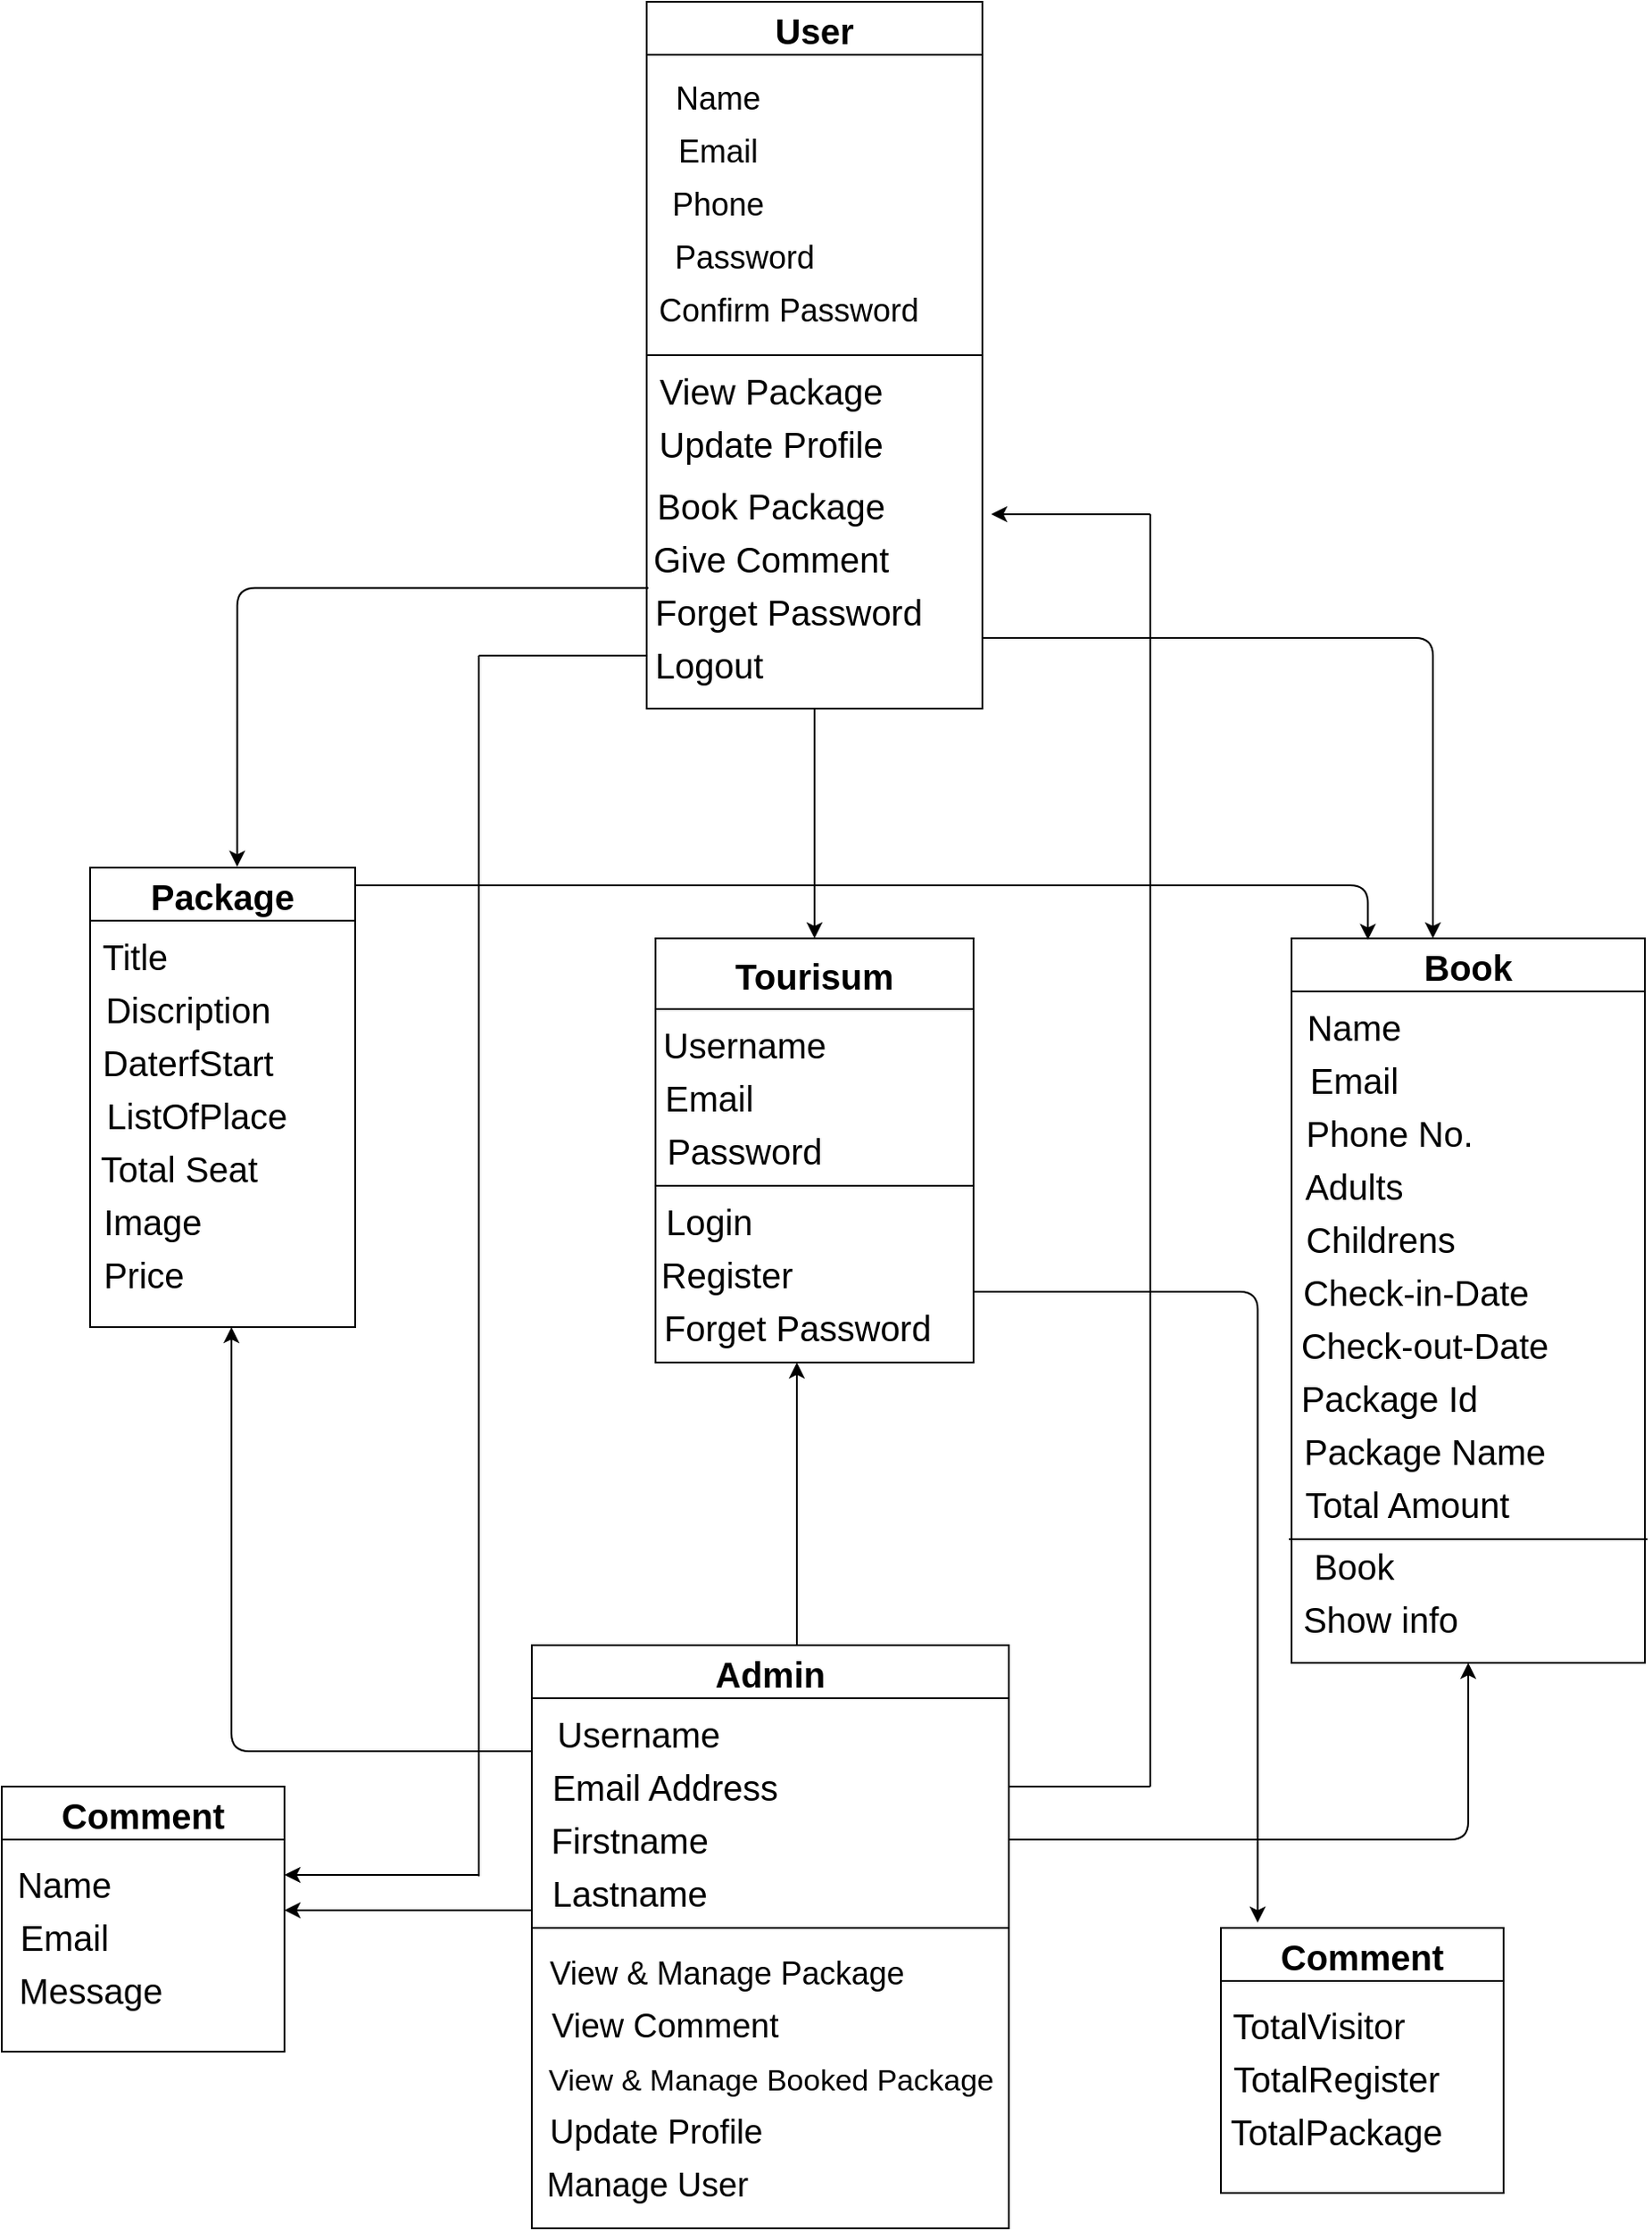 <mxfile version="13.9.9" type="device"><diagram id="Xx6DCcArmuhsKfWmKoqV" name="Page-1"><mxGraphModel dx="1024" dy="592" grid="1" gridSize="10" guides="1" tooltips="1" connect="1" arrows="1" fold="1" page="1" pageScale="2" pageWidth="850" pageHeight="1100" math="0" shadow="0"><root><mxCell id="0"/><mxCell id="1" parent="0"/><mxCell id="Of_IZKXCRCVqRthLqk8g-1" value="User" style="swimlane;startSize=30;fontSize=20;direction=east;" vertex="1" parent="1"><mxGeometry x="435" y="110" width="190" height="400" as="geometry"/></mxCell><mxCell id="Of_IZKXCRCVqRthLqk8g-2" value="Name" style="text;html=1;align=center;verticalAlign=middle;resizable=0;points=[];autosize=1;fontSize=18;" vertex="1" parent="Of_IZKXCRCVqRthLqk8g-1"><mxGeometry x="10" y="40" width="60" height="30" as="geometry"/></mxCell><mxCell id="Of_IZKXCRCVqRthLqk8g-4" value="Phone" style="text;html=1;align=center;verticalAlign=middle;resizable=0;points=[];autosize=1;fontSize=18;" vertex="1" parent="Of_IZKXCRCVqRthLqk8g-1"><mxGeometry x="5" y="100" width="70" height="30" as="geometry"/></mxCell><mxCell id="Of_IZKXCRCVqRthLqk8g-3" value="Email" style="text;html=1;align=center;verticalAlign=middle;resizable=0;points=[];autosize=1;fontSize=18;" vertex="1" parent="Of_IZKXCRCVqRthLqk8g-1"><mxGeometry x="10" y="70" width="60" height="30" as="geometry"/></mxCell><mxCell id="Of_IZKXCRCVqRthLqk8g-6" value="Password" style="text;html=1;align=center;verticalAlign=middle;resizable=0;points=[];autosize=1;fontSize=18;" vertex="1" parent="Of_IZKXCRCVqRthLqk8g-1"><mxGeometry x="10" y="130" width="90" height="30" as="geometry"/></mxCell><mxCell id="Of_IZKXCRCVqRthLqk8g-5" value="Confirm Password" style="text;html=1;align=center;verticalAlign=middle;resizable=0;points=[];autosize=1;fontSize=18;" vertex="1" parent="Of_IZKXCRCVqRthLqk8g-1"><mxGeometry y="160" width="160" height="30" as="geometry"/></mxCell><mxCell id="Of_IZKXCRCVqRthLqk8g-8" value="View Package" style="text;html=1;align=center;verticalAlign=middle;resizable=0;points=[];autosize=1;fontSize=20;" vertex="1" parent="Of_IZKXCRCVqRthLqk8g-1"><mxGeometry y="205" width="140" height="30" as="geometry"/></mxCell><mxCell id="Of_IZKXCRCVqRthLqk8g-12" value="Forget Password" style="text;html=1;align=center;verticalAlign=middle;resizable=0;points=[];autosize=1;fontSize=20;" vertex="1" parent="Of_IZKXCRCVqRthLqk8g-1"><mxGeometry x="-5" y="330" width="170" height="30" as="geometry"/></mxCell><mxCell id="Of_IZKXCRCVqRthLqk8g-11" value="Give Comment" style="text;html=1;align=center;verticalAlign=middle;resizable=0;points=[];autosize=1;fontSize=20;" vertex="1" parent="Of_IZKXCRCVqRthLqk8g-1"><mxGeometry x="-5" y="300" width="150" height="30" as="geometry"/></mxCell><mxCell id="Of_IZKXCRCVqRthLqk8g-10" value="Book Package" style="text;html=1;align=center;verticalAlign=middle;resizable=0;points=[];autosize=1;fontSize=20;" vertex="1" parent="Of_IZKXCRCVqRthLqk8g-1"><mxGeometry y="270" width="140" height="30" as="geometry"/></mxCell><mxCell id="Of_IZKXCRCVqRthLqk8g-9" value="Update Profile" style="text;html=1;align=center;verticalAlign=middle;resizable=0;points=[];autosize=1;fontSize=20;" vertex="1" parent="Of_IZKXCRCVqRthLqk8g-1"><mxGeometry y="235" width="140" height="30" as="geometry"/></mxCell><mxCell id="Of_IZKXCRCVqRthLqk8g-13" value="Logout" style="text;html=1;align=center;verticalAlign=middle;resizable=0;points=[];autosize=1;fontSize=20;" vertex="1" parent="Of_IZKXCRCVqRthLqk8g-1"><mxGeometry x="-5" y="360" width="80" height="30" as="geometry"/></mxCell><mxCell id="Of_IZKXCRCVqRthLqk8g-14" value="" style="endArrow=none;html=1;fontSize=20;" edge="1" parent="1"><mxGeometry width="50" height="50" relative="1" as="geometry"><mxPoint x="435" y="310" as="sourcePoint"/><mxPoint x="625" y="310" as="targetPoint"/></mxGeometry></mxCell><mxCell id="Of_IZKXCRCVqRthLqk8g-15" value="Package" style="swimlane;fontSize=20;startSize=30;" vertex="1" parent="1"><mxGeometry x="120" y="600" width="150" height="260" as="geometry"/></mxCell><mxCell id="Of_IZKXCRCVqRthLqk8g-17" value="Discription" style="text;html=1;align=center;verticalAlign=middle;resizable=0;points=[];autosize=1;fontSize=20;" vertex="1" parent="Of_IZKXCRCVqRthLqk8g-15"><mxGeometry y="65" width="110" height="30" as="geometry"/></mxCell><mxCell id="Of_IZKXCRCVqRthLqk8g-18" value="DaterfStart" style="text;html=1;align=center;verticalAlign=middle;resizable=0;points=[];autosize=1;fontSize=20;" vertex="1" parent="Of_IZKXCRCVqRthLqk8g-15"><mxGeometry y="95" width="110" height="30" as="geometry"/></mxCell><mxCell id="Of_IZKXCRCVqRthLqk8g-19" value="ListOfPlace" style="text;html=1;align=center;verticalAlign=middle;resizable=0;points=[];autosize=1;fontSize=20;" vertex="1" parent="Of_IZKXCRCVqRthLqk8g-15"><mxGeometry y="125" width="120" height="30" as="geometry"/></mxCell><mxCell id="Of_IZKXCRCVqRthLqk8g-20" value="Total Seat" style="text;html=1;align=center;verticalAlign=middle;resizable=0;points=[];autosize=1;fontSize=20;" vertex="1" parent="Of_IZKXCRCVqRthLqk8g-15"><mxGeometry y="155" width="100" height="30" as="geometry"/></mxCell><mxCell id="Of_IZKXCRCVqRthLqk8g-21" value="Image" style="text;html=1;align=center;verticalAlign=middle;resizable=0;points=[];autosize=1;fontSize=20;" vertex="1" parent="Of_IZKXCRCVqRthLqk8g-15"><mxGeometry y="185" width="70" height="30" as="geometry"/></mxCell><mxCell id="Of_IZKXCRCVqRthLqk8g-22" value="Price" style="text;html=1;align=center;verticalAlign=middle;resizable=0;points=[];autosize=1;fontSize=20;" vertex="1" parent="Of_IZKXCRCVqRthLqk8g-15"><mxGeometry y="215" width="60" height="30" as="geometry"/></mxCell><mxCell id="Of_IZKXCRCVqRthLqk8g-16" value="Title" style="text;html=1;align=center;verticalAlign=middle;resizable=0;points=[];autosize=1;fontSize=20;" vertex="1" parent="Of_IZKXCRCVqRthLqk8g-15"><mxGeometry y="35" width="50" height="30" as="geometry"/></mxCell><mxCell id="Of_IZKXCRCVqRthLqk8g-23" value="Tourisum" style="swimlane;fontSize=20;startSize=40;" vertex="1" parent="1"><mxGeometry x="440" y="640" width="180" height="240" as="geometry"/></mxCell><mxCell id="Of_IZKXCRCVqRthLqk8g-24" value="Username" style="text;html=1;align=center;verticalAlign=middle;resizable=0;points=[];autosize=1;fontSize=20;" vertex="1" parent="Of_IZKXCRCVqRthLqk8g-23"><mxGeometry x="-5" y="45" width="110" height="30" as="geometry"/></mxCell><mxCell id="Of_IZKXCRCVqRthLqk8g-25" value="Email" style="text;html=1;align=center;verticalAlign=middle;resizable=0;points=[];autosize=1;fontSize=20;" vertex="1" parent="Of_IZKXCRCVqRthLqk8g-23"><mxGeometry x="-5" y="75" width="70" height="30" as="geometry"/></mxCell><mxCell id="Of_IZKXCRCVqRthLqk8g-26" value="Password" style="text;html=1;align=center;verticalAlign=middle;resizable=0;points=[];autosize=1;fontSize=20;" vertex="1" parent="Of_IZKXCRCVqRthLqk8g-23"><mxGeometry y="105" width="100" height="30" as="geometry"/></mxCell><mxCell id="Of_IZKXCRCVqRthLqk8g-27" value="" style="endArrow=none;html=1;fontSize=20;" edge="1" parent="Of_IZKXCRCVqRthLqk8g-23"><mxGeometry width="50" height="50" relative="1" as="geometry"><mxPoint y="140" as="sourcePoint"/><mxPoint x="180" y="140" as="targetPoint"/></mxGeometry></mxCell><mxCell id="Of_IZKXCRCVqRthLqk8g-29" value="Register" style="text;html=1;align=center;verticalAlign=middle;resizable=0;points=[];autosize=1;fontSize=20;" vertex="1" parent="Of_IZKXCRCVqRthLqk8g-23"><mxGeometry x="-5" y="175" width="90" height="30" as="geometry"/></mxCell><mxCell id="Of_IZKXCRCVqRthLqk8g-30" value="Forget Password" style="text;html=1;align=center;verticalAlign=middle;resizable=0;points=[];autosize=1;fontSize=20;" vertex="1" parent="Of_IZKXCRCVqRthLqk8g-23"><mxGeometry x="-5" y="205" width="170" height="30" as="geometry"/></mxCell><mxCell id="Of_IZKXCRCVqRthLqk8g-28" value="Login" style="text;html=1;align=center;verticalAlign=middle;resizable=0;points=[];autosize=1;fontSize=20;" vertex="1" parent="1"><mxGeometry x="440" y="785" width="60" height="30" as="geometry"/></mxCell><mxCell id="Of_IZKXCRCVqRthLqk8g-31" value="Book" style="swimlane;fontSize=20;startSize=30;" vertex="1" parent="1"><mxGeometry x="800" y="640" width="200" height="410" as="geometry"/></mxCell><mxCell id="Of_IZKXCRCVqRthLqk8g-33" value="Name" style="text;html=1;align=center;verticalAlign=middle;resizable=0;points=[];autosize=1;fontSize=20;" vertex="1" parent="Of_IZKXCRCVqRthLqk8g-31"><mxGeometry y="35" width="70" height="30" as="geometry"/></mxCell><mxCell id="Of_IZKXCRCVqRthLqk8g-34" value="Email" style="text;html=1;align=center;verticalAlign=middle;resizable=0;points=[];autosize=1;fontSize=20;" vertex="1" parent="Of_IZKXCRCVqRthLqk8g-31"><mxGeometry y="65" width="70" height="30" as="geometry"/></mxCell><mxCell id="Of_IZKXCRCVqRthLqk8g-35" value="Phone No." style="text;html=1;align=center;verticalAlign=middle;resizable=0;points=[];autosize=1;fontSize=20;" vertex="1" parent="Of_IZKXCRCVqRthLqk8g-31"><mxGeometry y="95" width="110" height="30" as="geometry"/></mxCell><mxCell id="Of_IZKXCRCVqRthLqk8g-36" value="Adults" style="text;html=1;align=center;verticalAlign=middle;resizable=0;points=[];autosize=1;fontSize=20;" vertex="1" parent="Of_IZKXCRCVqRthLqk8g-31"><mxGeometry y="125" width="70" height="30" as="geometry"/></mxCell><mxCell id="Of_IZKXCRCVqRthLqk8g-37" value="Childrens" style="text;html=1;align=center;verticalAlign=middle;resizable=0;points=[];autosize=1;fontSize=20;" vertex="1" parent="Of_IZKXCRCVqRthLqk8g-31"><mxGeometry y="155" width="100" height="30" as="geometry"/></mxCell><mxCell id="Of_IZKXCRCVqRthLqk8g-38" value="Check-in-Date" style="text;html=1;align=center;verticalAlign=middle;resizable=0;points=[];autosize=1;fontSize=20;" vertex="1" parent="Of_IZKXCRCVqRthLqk8g-31"><mxGeometry y="185" width="140" height="30" as="geometry"/></mxCell><mxCell id="Of_IZKXCRCVqRthLqk8g-39" value="Check-out-Date" style="text;html=1;align=center;verticalAlign=middle;resizable=0;points=[];autosize=1;fontSize=20;" vertex="1" parent="Of_IZKXCRCVqRthLqk8g-31"><mxGeometry x="-5" y="215" width="160" height="30" as="geometry"/></mxCell><mxCell id="Of_IZKXCRCVqRthLqk8g-40" value="Package Id" style="text;html=1;align=center;verticalAlign=middle;resizable=0;points=[];autosize=1;fontSize=20;" vertex="1" parent="Of_IZKXCRCVqRthLqk8g-31"><mxGeometry x="-5" y="245" width="120" height="30" as="geometry"/></mxCell><mxCell id="Of_IZKXCRCVqRthLqk8g-41" value="Package Name" style="text;html=1;align=center;verticalAlign=middle;resizable=0;points=[];autosize=1;fontSize=20;" vertex="1" parent="Of_IZKXCRCVqRthLqk8g-31"><mxGeometry y="275" width="150" height="30" as="geometry"/></mxCell><mxCell id="Of_IZKXCRCVqRthLqk8g-42" value="Total Amount" style="text;html=1;align=center;verticalAlign=middle;resizable=0;points=[];autosize=1;fontSize=20;" vertex="1" parent="Of_IZKXCRCVqRthLqk8g-31"><mxGeometry y="305" width="130" height="30" as="geometry"/></mxCell><mxCell id="Of_IZKXCRCVqRthLqk8g-45" value="" style="endArrow=none;html=1;fontSize=20;" edge="1" parent="Of_IZKXCRCVqRthLqk8g-31"><mxGeometry width="50" height="50" relative="1" as="geometry"><mxPoint x="-1.5" y="340" as="sourcePoint"/><mxPoint x="201.5" y="340" as="targetPoint"/></mxGeometry></mxCell><mxCell id="Of_IZKXCRCVqRthLqk8g-43" value="Book" style="text;html=1;align=center;verticalAlign=middle;resizable=0;points=[];autosize=1;fontSize=20;" vertex="1" parent="Of_IZKXCRCVqRthLqk8g-31"><mxGeometry x="5" y="340" width="60" height="30" as="geometry"/></mxCell><mxCell id="Of_IZKXCRCVqRthLqk8g-44" value="Show info" style="text;html=1;align=center;verticalAlign=middle;resizable=0;points=[];autosize=1;fontSize=20;" vertex="1" parent="Of_IZKXCRCVqRthLqk8g-31"><mxGeometry y="370" width="100" height="30" as="geometry"/></mxCell><mxCell id="Of_IZKXCRCVqRthLqk8g-47" value="Admin" style="swimlane;fontSize=20;startSize=30;" vertex="1" parent="1"><mxGeometry x="370" y="1040" width="270" height="330" as="geometry"/></mxCell><mxCell id="Of_IZKXCRCVqRthLqk8g-48" value="Username" style="text;html=1;align=center;verticalAlign=middle;resizable=0;points=[];autosize=1;fontSize=20;" vertex="1" parent="Of_IZKXCRCVqRthLqk8g-47"><mxGeometry x="5" y="35" width="110" height="30" as="geometry"/></mxCell><mxCell id="Of_IZKXCRCVqRthLqk8g-49" value="Email Address" style="text;html=1;align=center;verticalAlign=middle;resizable=0;points=[];autosize=1;fontSize=20;" vertex="1" parent="Of_IZKXCRCVqRthLqk8g-47"><mxGeometry x="5" y="65" width="140" height="30" as="geometry"/></mxCell><mxCell id="Of_IZKXCRCVqRthLqk8g-50" value="Firstname" style="text;html=1;align=center;verticalAlign=middle;resizable=0;points=[];autosize=1;fontSize=20;" vertex="1" parent="Of_IZKXCRCVqRthLqk8g-47"><mxGeometry x="5" y="95" width="100" height="30" as="geometry"/></mxCell><mxCell id="Of_IZKXCRCVqRthLqk8g-51" value="Lastname" style="text;html=1;align=center;verticalAlign=middle;resizable=0;points=[];autosize=1;fontSize=20;" vertex="1" parent="Of_IZKXCRCVqRthLqk8g-47"><mxGeometry x="5" y="125" width="100" height="30" as="geometry"/></mxCell><mxCell id="Of_IZKXCRCVqRthLqk8g-57" value="" style="endArrow=none;html=1;fontSize=20;" edge="1" parent="Of_IZKXCRCVqRthLqk8g-47"><mxGeometry width="50" height="50" relative="1" as="geometry"><mxPoint y="160" as="sourcePoint"/><mxPoint x="270" y="160" as="targetPoint"/></mxGeometry></mxCell><mxCell id="Of_IZKXCRCVqRthLqk8g-52" value="&lt;font style=&quot;font-size: 18px&quot;&gt;View &amp;amp; Manage Package&lt;/font&gt;" style="text;html=1;align=center;verticalAlign=middle;resizable=0;points=[];autosize=1;fontSize=20;" vertex="1" parent="Of_IZKXCRCVqRthLqk8g-47"><mxGeometry y="170" width="220" height="30" as="geometry"/></mxCell><mxCell id="Of_IZKXCRCVqRthLqk8g-53" value="&lt;font style=&quot;font-size: 19px&quot;&gt;View Comment&lt;/font&gt;" style="text;html=1;align=center;verticalAlign=middle;resizable=0;points=[];autosize=1;fontSize=20;" vertex="1" parent="Of_IZKXCRCVqRthLqk8g-47"><mxGeometry x="5" y="200" width="140" height="30" as="geometry"/></mxCell><mxCell id="Of_IZKXCRCVqRthLqk8g-54" value="&lt;font style=&quot;font-size: 17px&quot;&gt;View &amp;amp; Manage Booked Package&lt;/font&gt;" style="text;html=1;align=center;verticalAlign=middle;resizable=0;points=[];autosize=1;fontSize=20;" vertex="1" parent="Of_IZKXCRCVqRthLqk8g-47"><mxGeometry y="230" width="270" height="30" as="geometry"/></mxCell><mxCell id="Of_IZKXCRCVqRthLqk8g-55" value="&lt;font style=&quot;font-size: 19px&quot;&gt;Update Profile&lt;/font&gt;" style="text;html=1;align=center;verticalAlign=middle;resizable=0;points=[];autosize=1;fontSize=20;" vertex="1" parent="Of_IZKXCRCVqRthLqk8g-47"><mxGeometry y="260" width="140" height="30" as="geometry"/></mxCell><mxCell id="Of_IZKXCRCVqRthLqk8g-56" value="&lt;font style=&quot;font-size: 19px&quot;&gt;Manage User&lt;/font&gt;" style="text;html=1;align=center;verticalAlign=middle;resizable=0;points=[];autosize=1;fontSize=20;" vertex="1" parent="Of_IZKXCRCVqRthLqk8g-47"><mxGeometry y="290" width="130" height="30" as="geometry"/></mxCell><mxCell id="Of_IZKXCRCVqRthLqk8g-58" value="Comment" style="swimlane;fontSize=20;startSize=30;" vertex="1" parent="1"><mxGeometry x="70" y="1120" width="160" height="150" as="geometry"/></mxCell><mxCell id="Of_IZKXCRCVqRthLqk8g-59" value="Name" style="text;html=1;align=center;verticalAlign=middle;resizable=0;points=[];autosize=1;fontSize=20;" vertex="1" parent="Of_IZKXCRCVqRthLqk8g-58"><mxGeometry y="40" width="70" height="30" as="geometry"/></mxCell><mxCell id="Of_IZKXCRCVqRthLqk8g-60" value="Email" style="text;html=1;align=center;verticalAlign=middle;resizable=0;points=[];autosize=1;fontSize=20;" vertex="1" parent="Of_IZKXCRCVqRthLqk8g-58"><mxGeometry y="70" width="70" height="30" as="geometry"/></mxCell><mxCell id="Of_IZKXCRCVqRthLqk8g-61" value="Message" style="text;html=1;align=center;verticalAlign=middle;resizable=0;points=[];autosize=1;fontSize=20;" vertex="1" parent="Of_IZKXCRCVqRthLqk8g-58"><mxGeometry y="100" width="100" height="30" as="geometry"/></mxCell><mxCell id="Of_IZKXCRCVqRthLqk8g-70" value="Comment" style="swimlane;fontSize=20;startSize=30;" vertex="1" parent="1"><mxGeometry x="760" y="1200" width="160" height="150" as="geometry"/></mxCell><mxCell id="Of_IZKXCRCVqRthLqk8g-71" value="TotalVisitor" style="text;html=1;align=center;verticalAlign=middle;resizable=0;points=[];autosize=1;fontSize=20;" vertex="1" parent="Of_IZKXCRCVqRthLqk8g-70"><mxGeometry y="40" width="110" height="30" as="geometry"/></mxCell><mxCell id="Of_IZKXCRCVqRthLqk8g-72" value="TotalRegister" style="text;html=1;align=center;verticalAlign=middle;resizable=0;points=[];autosize=1;fontSize=20;" vertex="1" parent="Of_IZKXCRCVqRthLqk8g-70"><mxGeometry y="70" width="130" height="30" as="geometry"/></mxCell><mxCell id="Of_IZKXCRCVqRthLqk8g-73" value="TotalPackage" style="text;html=1;align=center;verticalAlign=middle;resizable=0;points=[];autosize=1;fontSize=20;" vertex="1" parent="Of_IZKXCRCVqRthLqk8g-70"><mxGeometry x="-5" y="100" width="140" height="30" as="geometry"/></mxCell><mxCell id="Of_IZKXCRCVqRthLqk8g-74" value="" style="edgeStyle=segmentEdgeStyle;endArrow=classic;html=1;fontSize=20;entryX=0.4;entryY=0;entryDx=0;entryDy=0;entryPerimeter=0;" edge="1" parent="1" target="Of_IZKXCRCVqRthLqk8g-31"><mxGeometry width="50" height="50" relative="1" as="geometry"><mxPoint x="625" y="470" as="sourcePoint"/><mxPoint x="880" y="600" as="targetPoint"/><Array as="points"><mxPoint x="880" y="470"/></Array></mxGeometry></mxCell><mxCell id="Of_IZKXCRCVqRthLqk8g-75" value="" style="edgeStyle=segmentEdgeStyle;endArrow=classic;html=1;fontSize=20;entryX=0.555;entryY=-0.002;entryDx=0;entryDy=0;entryPerimeter=0;exitX=0.04;exitY=1.06;exitDx=0;exitDy=0;exitPerimeter=0;" edge="1" parent="1" source="Of_IZKXCRCVqRthLqk8g-11" target="Of_IZKXCRCVqRthLqk8g-15"><mxGeometry width="50" height="50" relative="1" as="geometry"><mxPoint x="330" y="440" as="sourcePoint"/><mxPoint x="380" y="390" as="targetPoint"/></mxGeometry></mxCell><mxCell id="Of_IZKXCRCVqRthLqk8g-76" value="" style="edgeStyle=segmentEdgeStyle;endArrow=classic;html=1;fontSize=20;entryX=0.216;entryY=0.002;entryDx=0;entryDy=0;entryPerimeter=0;" edge="1" parent="1" target="Of_IZKXCRCVqRthLqk8g-31"><mxGeometry width="50" height="50" relative="1" as="geometry"><mxPoint x="270" y="610" as="sourcePoint"/><mxPoint x="640" y="630" as="targetPoint"/></mxGeometry></mxCell><mxCell id="Of_IZKXCRCVqRthLqk8g-77" value="" style="endArrow=classic;html=1;fontSize=20;entryX=0.5;entryY=0;entryDx=0;entryDy=0;exitX=0.5;exitY=1;exitDx=0;exitDy=0;" edge="1" parent="1" source="Of_IZKXCRCVqRthLqk8g-1" target="Of_IZKXCRCVqRthLqk8g-23"><mxGeometry width="50" height="50" relative="1" as="geometry"><mxPoint x="530" y="580" as="sourcePoint"/><mxPoint x="555" y="530" as="targetPoint"/></mxGeometry></mxCell><mxCell id="Of_IZKXCRCVqRthLqk8g-78" value="" style="endArrow=classic;html=1;fontSize=20;" edge="1" parent="1"><mxGeometry width="50" height="50" relative="1" as="geometry"><mxPoint x="520" y="1040" as="sourcePoint"/><mxPoint x="520" y="880" as="targetPoint"/><Array as="points"><mxPoint x="520" y="940"/></Array></mxGeometry></mxCell><mxCell id="Of_IZKXCRCVqRthLqk8g-79" value="" style="edgeStyle=segmentEdgeStyle;endArrow=classic;html=1;fontSize=20;entryX=0.5;entryY=1;entryDx=0;entryDy=0;" edge="1" parent="1" target="Of_IZKXCRCVqRthLqk8g-31"><mxGeometry width="50" height="50" relative="1" as="geometry"><mxPoint x="640" y="1150" as="sourcePoint"/><mxPoint x="690" y="1100" as="targetPoint"/></mxGeometry></mxCell><mxCell id="Of_IZKXCRCVqRthLqk8g-80" value="" style="edgeStyle=segmentEdgeStyle;endArrow=classic;html=1;fontSize=20;entryX=0.13;entryY=-0.02;entryDx=0;entryDy=0;entryPerimeter=0;" edge="1" parent="1" target="Of_IZKXCRCVqRthLqk8g-70"><mxGeometry width="50" height="50" relative="1" as="geometry"><mxPoint x="620" y="840" as="sourcePoint"/><mxPoint x="670" y="790" as="targetPoint"/></mxGeometry></mxCell><mxCell id="Of_IZKXCRCVqRthLqk8g-83" value="" style="edgeStyle=segmentEdgeStyle;endArrow=classic;html=1;fontSize=20;" edge="1" parent="1"><mxGeometry width="50" height="50" relative="1" as="geometry"><mxPoint x="370" y="1100" as="sourcePoint"/><mxPoint x="200" y="860" as="targetPoint"/></mxGeometry></mxCell><mxCell id="Of_IZKXCRCVqRthLqk8g-84" value="" style="edgeStyle=segmentEdgeStyle;endArrow=classic;html=1;fontSize=20;" edge="1" parent="1"><mxGeometry width="50" height="50" relative="1" as="geometry"><mxPoint x="370" y="1190" as="sourcePoint"/><mxPoint x="230" y="1190" as="targetPoint"/></mxGeometry></mxCell><mxCell id="Of_IZKXCRCVqRthLqk8g-86" value="" style="endArrow=none;html=1;fontSize=20;" edge="1" parent="1"><mxGeometry width="50" height="50" relative="1" as="geometry"><mxPoint x="340" y="480" as="sourcePoint"/><mxPoint x="435" y="480" as="targetPoint"/></mxGeometry></mxCell><mxCell id="Of_IZKXCRCVqRthLqk8g-87" value="" style="endArrow=none;html=1;fontSize=20;" edge="1" parent="1"><mxGeometry width="50" height="50" relative="1" as="geometry"><mxPoint x="340" y="1170.8" as="sourcePoint"/><mxPoint x="340" y="480" as="targetPoint"/></mxGeometry></mxCell><mxCell id="Of_IZKXCRCVqRthLqk8g-88" value="" style="endArrow=classic;html=1;fontSize=20;" edge="1" parent="1"><mxGeometry width="50" height="50" relative="1" as="geometry"><mxPoint x="340" y="1170" as="sourcePoint"/><mxPoint x="230" y="1170" as="targetPoint"/></mxGeometry></mxCell><mxCell id="Of_IZKXCRCVqRthLqk8g-91" value="" style="endArrow=none;html=1;fontSize=20;" edge="1" parent="1"><mxGeometry width="50" height="50" relative="1" as="geometry"><mxPoint x="720" y="1120" as="sourcePoint"/><mxPoint x="720" y="400" as="targetPoint"/></mxGeometry></mxCell><mxCell id="Of_IZKXCRCVqRthLqk8g-92" value="" style="endArrow=none;html=1;fontSize=20;" edge="1" parent="1"><mxGeometry width="50" height="50" relative="1" as="geometry"><mxPoint x="640" y="1120" as="sourcePoint"/><mxPoint x="720" y="1120" as="targetPoint"/><Array as="points"/></mxGeometry></mxCell><mxCell id="Of_IZKXCRCVqRthLqk8g-93" value="" style="endArrow=classic;html=1;fontSize=20;" edge="1" parent="1"><mxGeometry width="50" height="50" relative="1" as="geometry"><mxPoint x="720" y="400" as="sourcePoint"/><mxPoint x="630" y="400" as="targetPoint"/></mxGeometry></mxCell></root></mxGraphModel></diagram></mxfile>